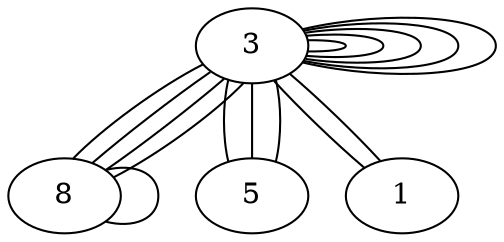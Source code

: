 graph mainGraph {
  3 -- 3
  3 -- 3
  3 -- 8
  3 -- 5
  3 -- 3
  3 -- 1
  3 -- 8
  8 -- 8
  8 -- 3
  5 -- 3
  3 -- 3
  3 -- 8
  3 -- 5
  3 -- 3
  1 -- 3
}